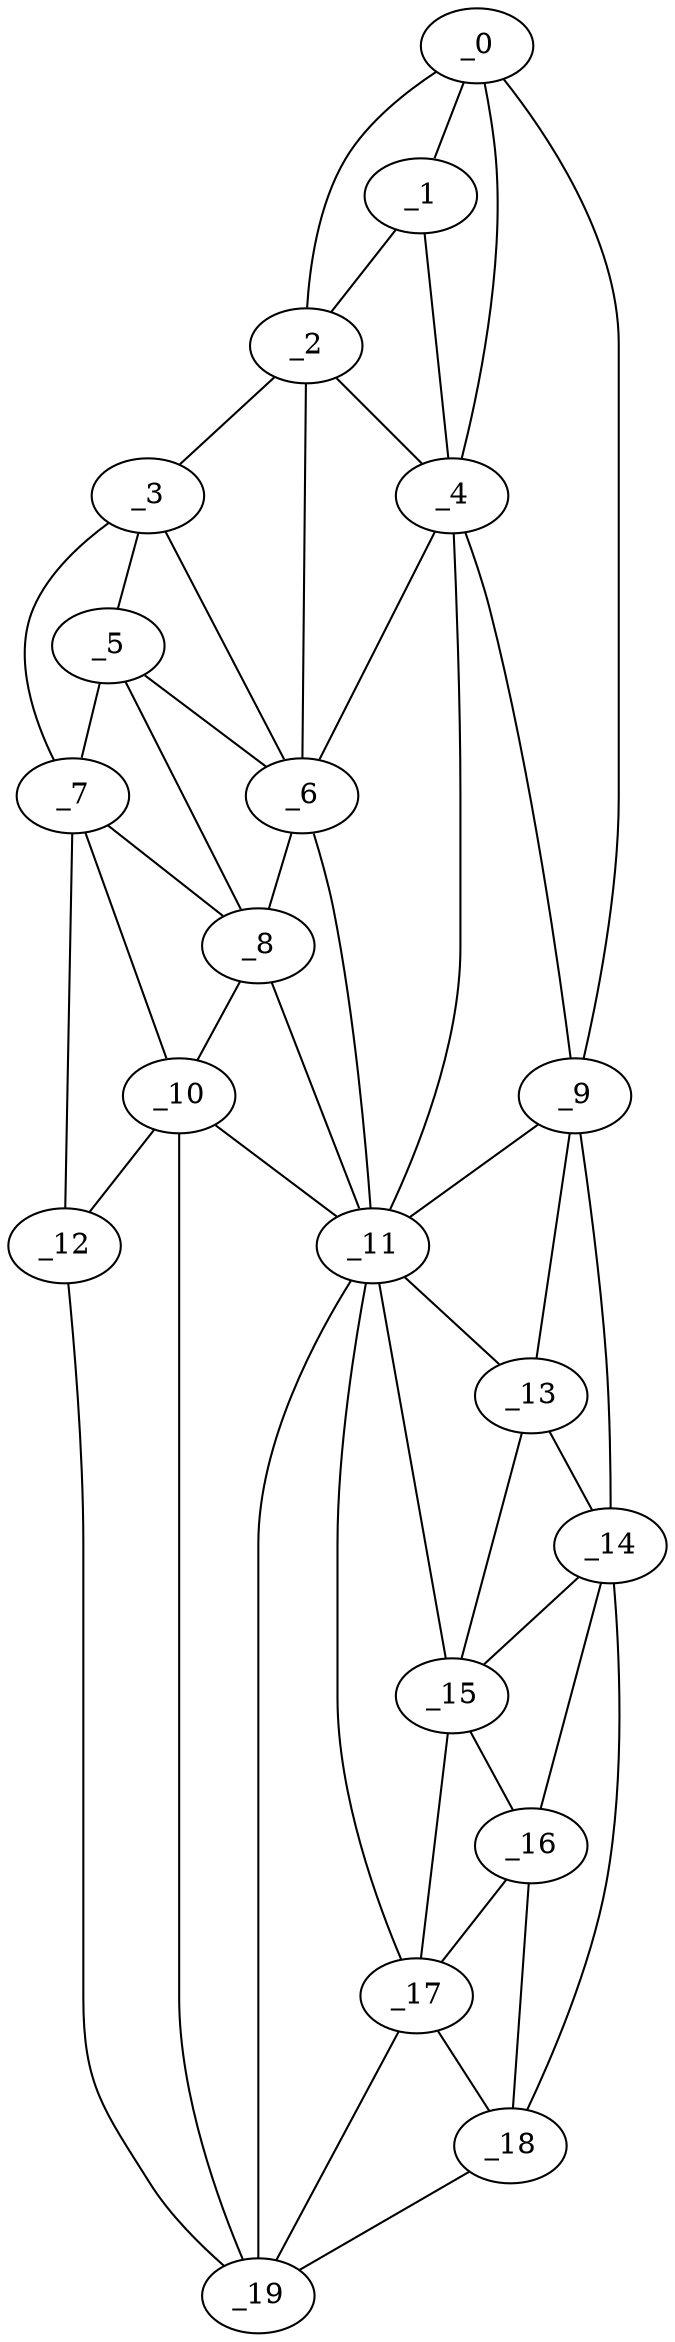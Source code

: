 graph "obj9__55.gxl" {
	_0	 [x=27,
		y=19];
	_1	 [x=28,
		y=28];
	_0 -- _1	 [valence=2];
	_2	 [x=28,
		y=39];
	_0 -- _2	 [valence=1];
	_4	 [x=35,
		y=32];
	_0 -- _4	 [valence=2];
	_9	 [x=49,
		y=13];
	_0 -- _9	 [valence=1];
	_1 -- _2	 [valence=2];
	_1 -- _4	 [valence=1];
	_3	 [x=29,
		y=51];
	_2 -- _3	 [valence=1];
	_2 -- _4	 [valence=2];
	_6	 [x=43,
		y=49];
	_2 -- _6	 [valence=2];
	_5	 [x=40,
		y=55];
	_3 -- _5	 [valence=2];
	_3 -- _6	 [valence=1];
	_7	 [x=44,
		y=85];
	_3 -- _7	 [valence=1];
	_4 -- _6	 [valence=2];
	_4 -- _9	 [valence=1];
	_11	 [x=63,
		y=39];
	_4 -- _11	 [valence=2];
	_5 -- _6	 [valence=2];
	_5 -- _7	 [valence=2];
	_8	 [x=48,
		y=58];
	_5 -- _8	 [valence=2];
	_6 -- _8	 [valence=1];
	_6 -- _11	 [valence=2];
	_7 -- _8	 [valence=1];
	_10	 [x=58,
		y=93];
	_7 -- _10	 [valence=2];
	_12	 [x=65,
		y=122];
	_7 -- _12	 [valence=1];
	_8 -- _10	 [valence=2];
	_8 -- _11	 [valence=1];
	_9 -- _11	 [valence=2];
	_13	 [x=66,
		y=16];
	_9 -- _13	 [valence=2];
	_14	 [x=70,
		y=10];
	_9 -- _14	 [valence=1];
	_10 -- _11	 [valence=2];
	_10 -- _12	 [valence=2];
	_19	 [x=98,
		y=110];
	_10 -- _19	 [valence=1];
	_11 -- _13	 [valence=2];
	_15	 [x=70,
		y=17];
	_11 -- _15	 [valence=2];
	_17	 [x=78,
		y=27];
	_11 -- _17	 [valence=2];
	_11 -- _19	 [valence=2];
	_12 -- _19	 [valence=1];
	_13 -- _14	 [valence=2];
	_13 -- _15	 [valence=2];
	_14 -- _15	 [valence=2];
	_16	 [x=77,
		y=12];
	_14 -- _16	 [valence=1];
	_18	 [x=97,
		y=9];
	_14 -- _18	 [valence=1];
	_15 -- _16	 [valence=2];
	_15 -- _17	 [valence=1];
	_16 -- _17	 [valence=1];
	_16 -- _18	 [valence=2];
	_17 -- _18	 [valence=2];
	_17 -- _19	 [valence=1];
	_18 -- _19	 [valence=1];
}
